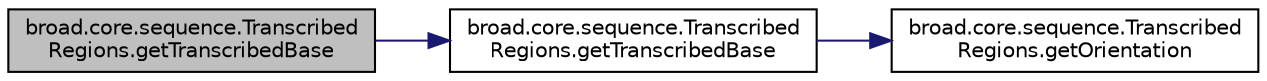 digraph "broad.core.sequence.TranscribedRegions.getTranscribedBase"
{
  edge [fontname="Helvetica",fontsize="10",labelfontname="Helvetica",labelfontsize="10"];
  node [fontname="Helvetica",fontsize="10",shape=record];
  rankdir="LR";
  Node1 [label="broad.core.sequence.Transcribed\lRegions.getTranscribedBase",height=0.2,width=0.4,color="black", fillcolor="grey75", style="filled" fontcolor="black"];
  Node1 -> Node2 [color="midnightblue",fontsize="10",style="solid",fontname="Helvetica"];
  Node2 [label="broad.core.sequence.Transcribed\lRegions.getTranscribedBase",height=0.2,width=0.4,color="black", fillcolor="white", style="filled",URL="$classbroad_1_1core_1_1sequence_1_1_transcribed_regions.html#ad930ec63439d92b88207511295100f82"];
  Node2 -> Node3 [color="midnightblue",fontsize="10",style="solid",fontname="Helvetica"];
  Node3 [label="broad.core.sequence.Transcribed\lRegions.getOrientation",height=0.2,width=0.4,color="black", fillcolor="white", style="filled",URL="$classbroad_1_1core_1_1sequence_1_1_transcribed_regions.html#a065fbc2f6f4b0de5564df618b9ca8376"];
}
